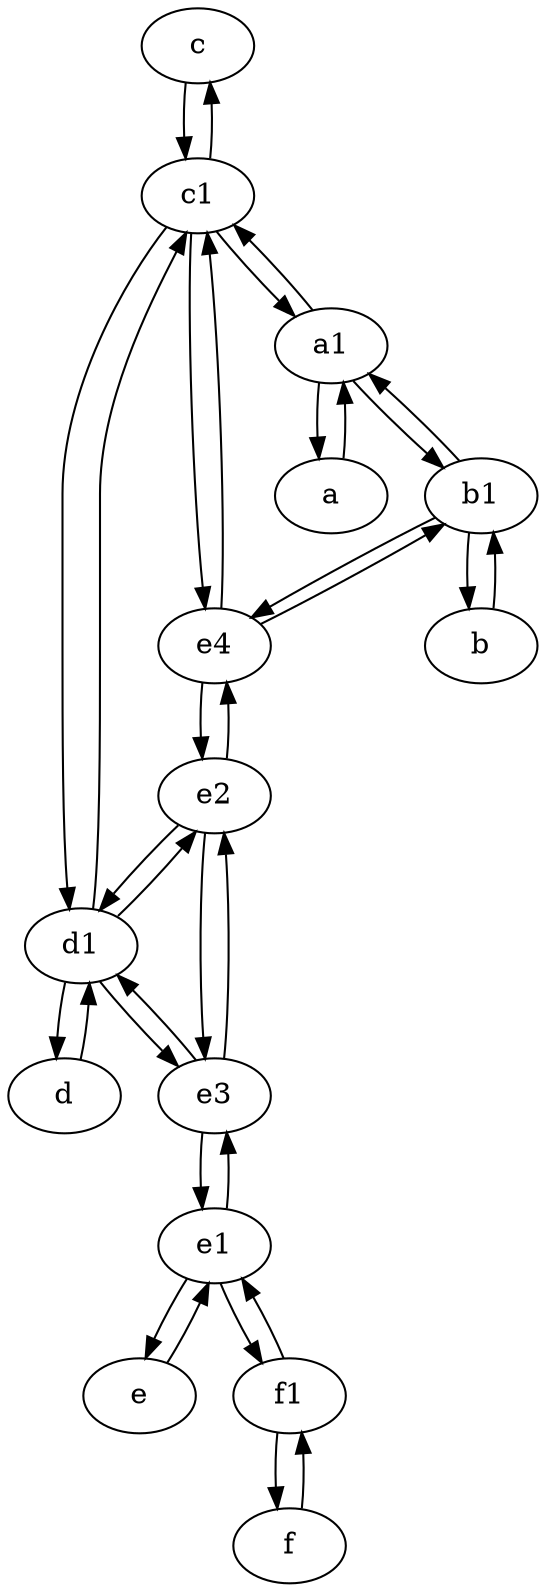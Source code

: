 digraph  {
	c [pos="20,10!"];
	f [pos="15,45!"];
	e [pos="30,50!"];
	b [pos="50,20!"];
	d1 [pos="25,30!"];
	c1 [pos="30,15!"];
	e1 [pos="25,45!"];
	f1;
	e4;
	a [pos="40,10!"];
	d [pos="20,30!"];
	e3;
	a1 [pos="40,15!"];
	e2;
	b1 [pos="45,20!"];
	e4 -> b1;
	e3 -> d1;
	b -> b1;
	e1 -> e3;
	e4 -> e2;
	d1 -> e3;
	d1 -> e2;
	a1 -> b1;
	a1 -> a;
	f1 -> f;
	a -> a1;
	e2 -> e4;
	b1 -> e4;
	b1 -> b;
	e2 -> e3;
	e3 -> e2;
	c1 -> d1;
	e -> e1;
	e3 -> e1;
	e1 -> e;
	e1 -> f1;
	a1 -> c1;
	c1 -> a1;
	f1 -> e1;
	d1 -> c1;
	b1 -> a1;
	c1 -> c;
	f -> f1;
	d1 -> d;
	c1 -> e4;
	c -> c1;
	d -> d1;
	e2 -> d1;
	e4 -> c1;

	}